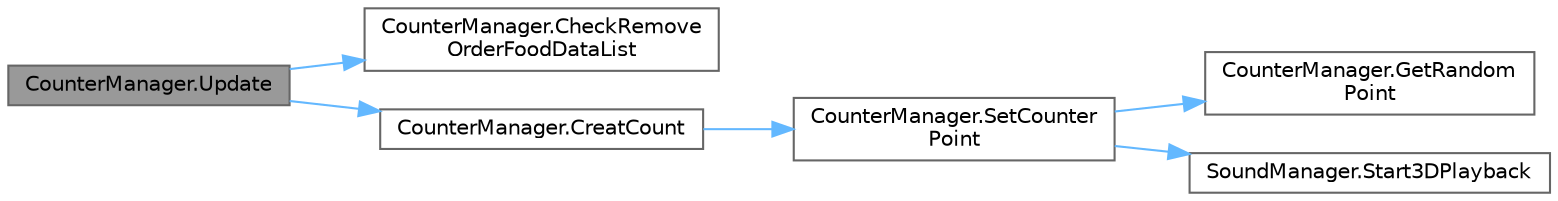 digraph "CounterManager.Update"
{
 // LATEX_PDF_SIZE
  bgcolor="transparent";
  edge [fontname=Helvetica,fontsize=10,labelfontname=Helvetica,labelfontsize=10];
  node [fontname=Helvetica,fontsize=10,shape=box,height=0.2,width=0.4];
  rankdir="LR";
  Node1 [id="Node000001",label="CounterManager.Update",height=0.2,width=0.4,color="gray40", fillcolor="grey60", style="filled", fontcolor="black",tooltip=" "];
  Node1 -> Node2 [id="edge6_Node000001_Node000002",color="steelblue1",style="solid",tooltip=" "];
  Node2 [id="Node000002",label="CounterManager.CheckRemove\lOrderFoodDataList",height=0.2,width=0.4,color="grey40", fillcolor="white", style="filled",URL="$class_counter_manager.html#aa122668db8d0410f8a157eff9b79b4df",tooltip=" "];
  Node1 -> Node3 [id="edge7_Node000001_Node000003",color="steelblue1",style="solid",tooltip=" "];
  Node3 [id="Node000003",label="CounterManager.CreatCount",height=0.2,width=0.4,color="grey40", fillcolor="white", style="filled",URL="$class_counter_manager.html#a41b086e340bf5ac5684974cad9905e68",tooltip=" "];
  Node3 -> Node4 [id="edge8_Node000003_Node000004",color="steelblue1",style="solid",tooltip=" "];
  Node4 [id="Node000004",label="CounterManager.SetCounter\lPoint",height=0.2,width=0.4,color="grey40", fillcolor="white", style="filled",URL="$class_counter_manager.html#ae0bcf66ad18be218e9ae25269b5ec6a5",tooltip=" "];
  Node4 -> Node5 [id="edge9_Node000004_Node000005",color="steelblue1",style="solid",tooltip=" "];
  Node5 [id="Node000005",label="CounterManager.GetRandom\lPoint",height=0.2,width=0.4,color="grey40", fillcolor="white", style="filled",URL="$class_counter_manager.html#a59e6b2e08db60ac403c73c4ef1780c03",tooltip=" "];
  Node4 -> Node6 [id="edge10_Node000004_Node000006",color="steelblue1",style="solid",tooltip=" "];
  Node6 [id="Node000006",label="SoundManager.Start3DPlayback",height=0.2,width=0.4,color="grey40", fillcolor="white", style="filled",URL="$class_sound_manager.html#a71bf6aeca5886488a7fdccd5890df00e",tooltip="座標のみ指定での3D再生 指定された座標にオブジェクトを作成しCriAtomExPlayer,Instant3DSoundPlayerを紐づけ再生 再生終了時自動でオブジェクトが破棄される"];
}
